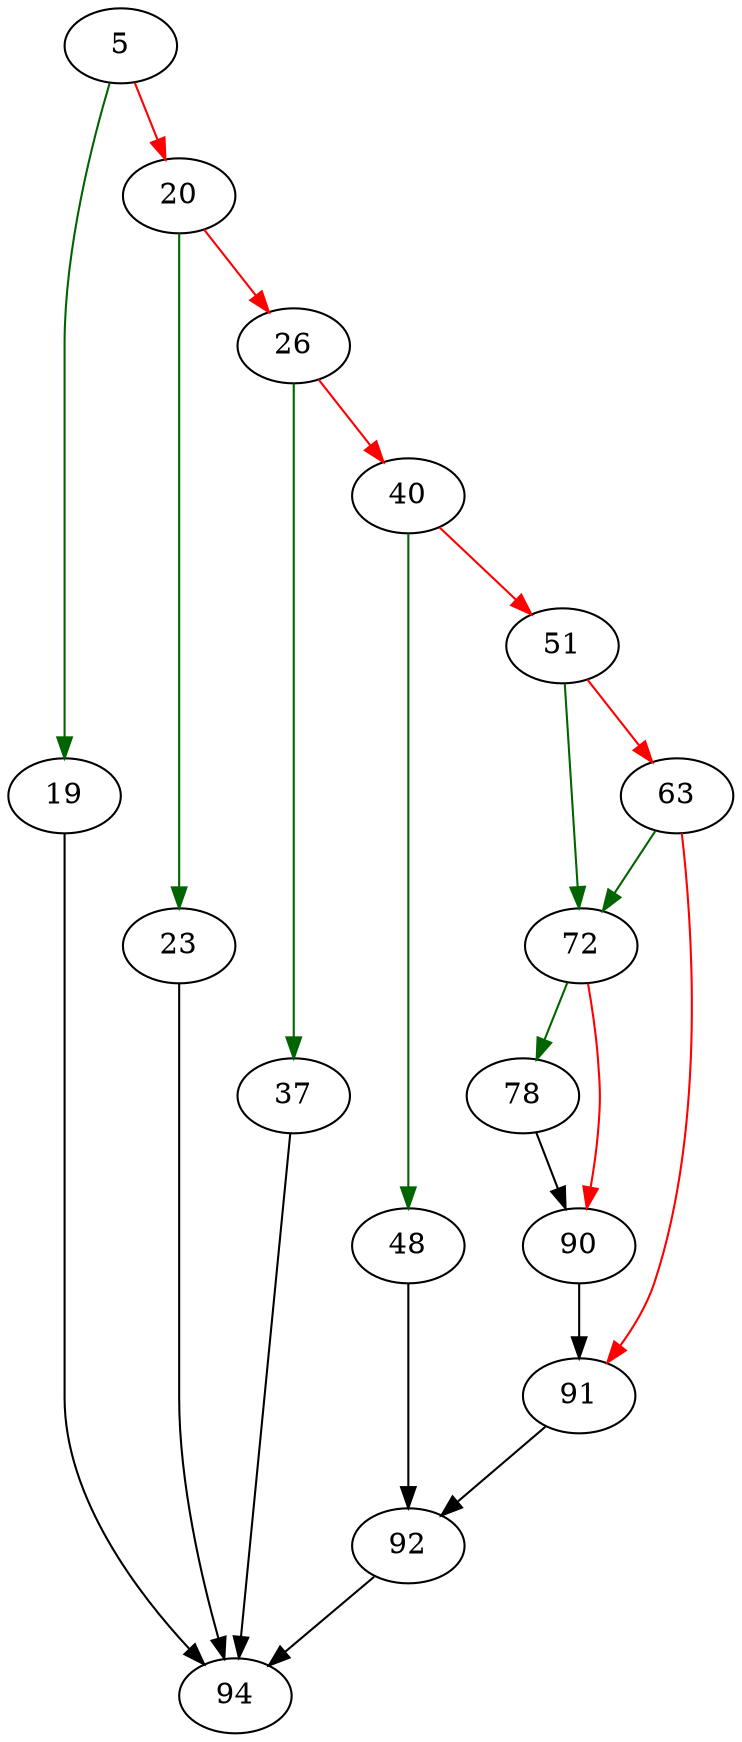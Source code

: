 strict digraph "ptrmapPut" {
	// Node definitions.
	5 [entry=true];
	19;
	20;
	94;
	23;
	26;
	37;
	40;
	48;
	51;
	92;
	72;
	63;
	91;
	78;
	90;

	// Edge definitions.
	5 -> 19 [
		color=darkgreen
		cond=true
	];
	5 -> 20 [
		color=red
		cond=false
	];
	19 -> 94;
	20 -> 23 [
		color=darkgreen
		cond=true
	];
	20 -> 26 [
		color=red
		cond=false
	];
	23 -> 94;
	26 -> 37 [
		color=darkgreen
		cond=true
	];
	26 -> 40 [
		color=red
		cond=false
	];
	37 -> 94;
	40 -> 48 [
		color=darkgreen
		cond=true
	];
	40 -> 51 [
		color=red
		cond=false
	];
	48 -> 92;
	51 -> 72 [
		color=darkgreen
		cond=true
	];
	51 -> 63 [
		color=red
		cond=false
	];
	92 -> 94;
	72 -> 78 [
		color=darkgreen
		cond=true
	];
	72 -> 90 [
		color=red
		cond=false
	];
	63 -> 72 [
		color=darkgreen
		cond=true
	];
	63 -> 91 [
		color=red
		cond=false
	];
	91 -> 92;
	78 -> 90;
	90 -> 91;
}